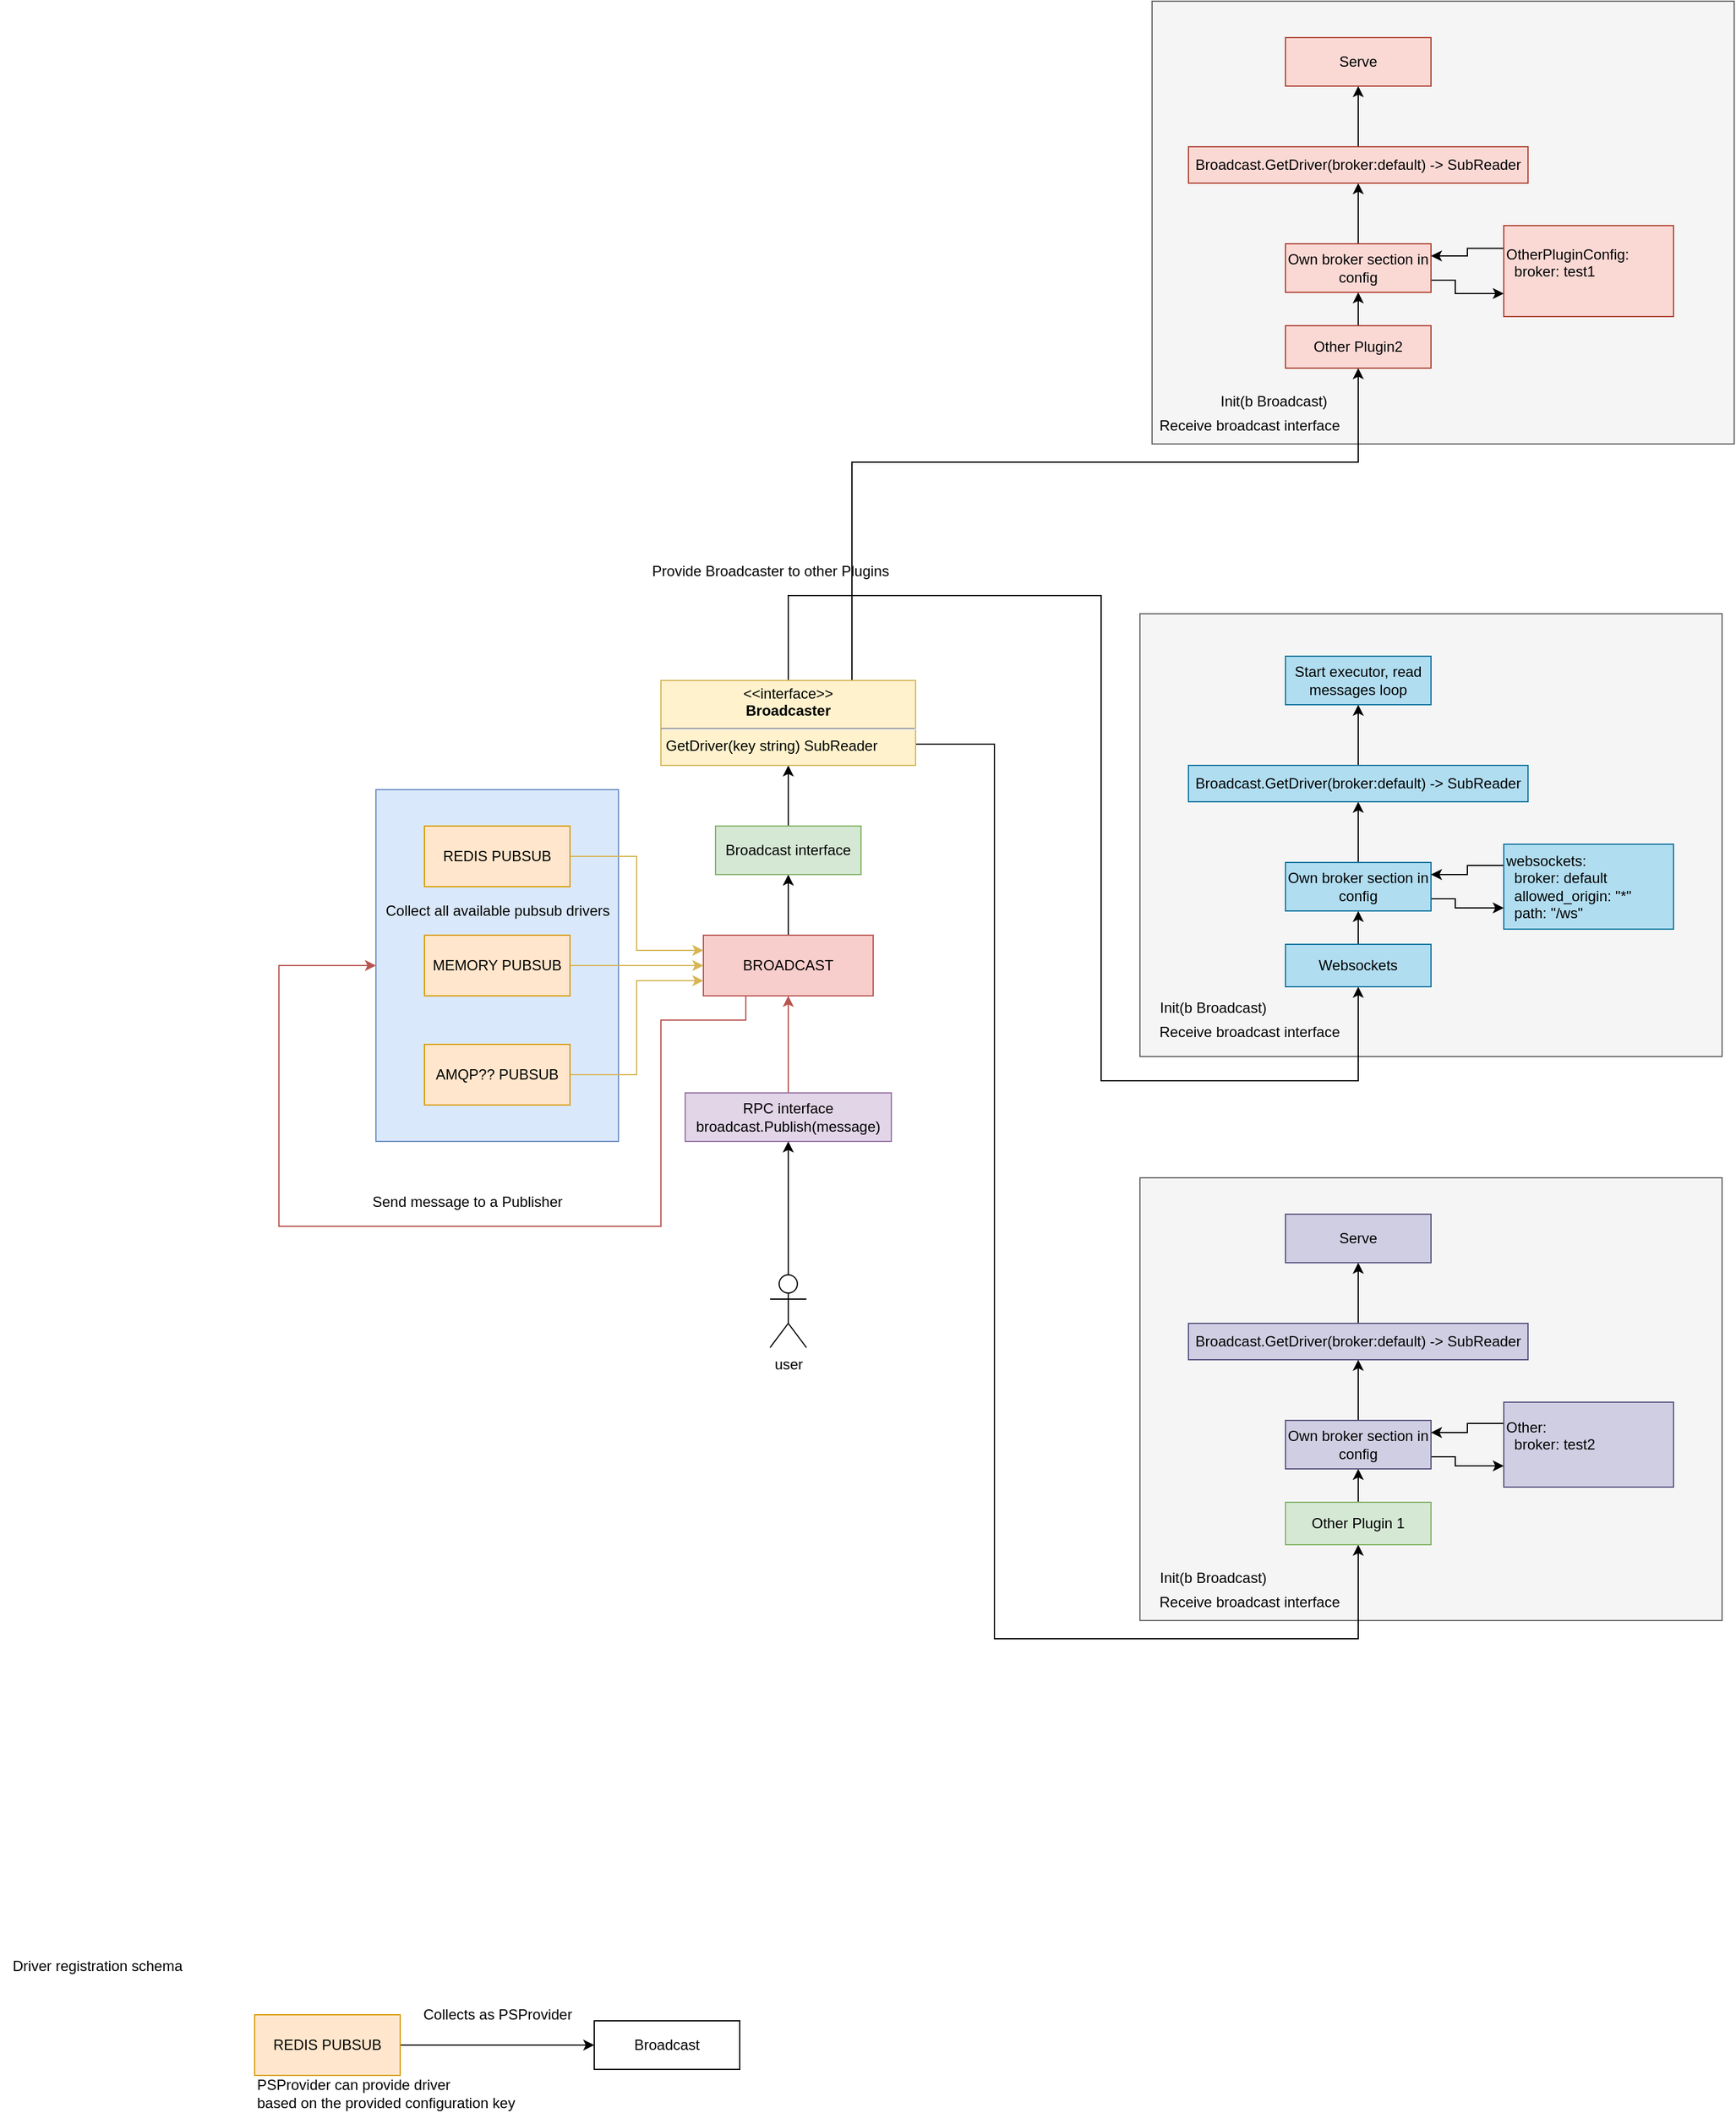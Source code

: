 <mxfile version="14.6.13" type="device"><diagram id="xG4Au6HO45p6fae_AhkE" name="Page-1"><mxGraphModel dx="2062" dy="3215" grid="1" gridSize="10" guides="1" tooltips="1" connect="1" arrows="1" fold="1" page="1" pageScale="1" pageWidth="2000" pageHeight="2000" math="0" shadow="0"><root><mxCell id="0"/><mxCell id="1" parent="0"/><mxCell id="C466IBGn-7X3-SnvhXoG-64" value="" style="rounded=0;whiteSpace=wrap;html=1;fillColor=#dae8fc;strokeColor=#6c8ebf;" parent="1" vertex="1"><mxGeometry x="380" y="450" width="200" height="290" as="geometry"/></mxCell><mxCell id="C466IBGn-7X3-SnvhXoG-56" value="" style="rounded=0;whiteSpace=wrap;html=1;fillColor=#f5f5f5;strokeColor=#666666;fontColor=#333333;" parent="1" vertex="1"><mxGeometry x="1010" y="770" width="480" height="365" as="geometry"/></mxCell><mxCell id="C466IBGn-7X3-SnvhXoG-55" value="" style="rounded=0;whiteSpace=wrap;html=1;fillColor=#f5f5f5;strokeColor=#666666;fontColor=#333333;" parent="1" vertex="1"><mxGeometry x="1020" y="-200" width="480" height="365" as="geometry"/></mxCell><mxCell id="C466IBGn-7X3-SnvhXoG-54" value="" style="rounded=0;whiteSpace=wrap;html=1;fillColor=#f5f5f5;strokeColor=#666666;fontColor=#333333;" parent="1" vertex="1"><mxGeometry x="1010" y="305" width="480" height="365" as="geometry"/></mxCell><mxCell id="C466IBGn-7X3-SnvhXoG-9" style="edgeStyle=orthogonalEdgeStyle;rounded=0;orthogonalLoop=1;jettySize=auto;html=1;exitX=0.5;exitY=0;exitDx=0;exitDy=0;entryX=0.5;entryY=1;entryDx=0;entryDy=0;" parent="1" source="C466IBGn-7X3-SnvhXoG-1" target="C466IBGn-7X3-SnvhXoG-10" edge="1"><mxGeometry relative="1" as="geometry"><mxPoint x="720.143" y="500" as="targetPoint"/></mxGeometry></mxCell><mxCell id="C466IBGn-7X3-SnvhXoG-65" style="edgeStyle=orthogonalEdgeStyle;rounded=0;orthogonalLoop=1;jettySize=auto;html=1;exitX=0.25;exitY=1;exitDx=0;exitDy=0;entryX=0;entryY=0.5;entryDx=0;entryDy=0;fillColor=#f8cecc;strokeColor=#b85450;" parent="1" source="C466IBGn-7X3-SnvhXoG-1" target="C466IBGn-7X3-SnvhXoG-64" edge="1"><mxGeometry relative="1" as="geometry"><Array as="points"><mxPoint x="685" y="640"/><mxPoint x="615" y="640"/><mxPoint x="615" y="810"/><mxPoint x="300" y="810"/><mxPoint x="300" y="595"/></Array></mxGeometry></mxCell><mxCell id="C466IBGn-7X3-SnvhXoG-1" value="BROADCAST" style="rounded=0;whiteSpace=wrap;html=1;fillColor=#f8cecc;strokeColor=#b85450;" parent="1" vertex="1"><mxGeometry x="650" y="570" width="140" height="50" as="geometry"/></mxCell><mxCell id="C466IBGn-7X3-SnvhXoG-4" style="edgeStyle=orthogonalEdgeStyle;rounded=0;orthogonalLoop=1;jettySize=auto;html=1;exitX=1;exitY=0.5;exitDx=0;exitDy=0;entryX=0;entryY=0.25;entryDx=0;entryDy=0;fillColor=#fff2cc;strokeColor=#d6b656;" parent="1" source="C466IBGn-7X3-SnvhXoG-2" target="C466IBGn-7X3-SnvhXoG-1" edge="1"><mxGeometry relative="1" as="geometry"/></mxCell><mxCell id="C466IBGn-7X3-SnvhXoG-2" value="REDIS PUBSUB" style="rounded=0;whiteSpace=wrap;html=1;fillColor=#ffe6cc;strokeColor=#d79b00;" parent="1" vertex="1"><mxGeometry x="420" y="480" width="120" height="50" as="geometry"/></mxCell><mxCell id="C466IBGn-7X3-SnvhXoG-5" style="edgeStyle=orthogonalEdgeStyle;rounded=0;orthogonalLoop=1;jettySize=auto;html=1;exitX=1;exitY=0.5;exitDx=0;exitDy=0;entryX=0;entryY=0.5;entryDx=0;entryDy=0;fillColor=#fff2cc;strokeColor=#d6b656;" parent="1" source="C466IBGn-7X3-SnvhXoG-3" target="C466IBGn-7X3-SnvhXoG-1" edge="1"><mxGeometry relative="1" as="geometry"/></mxCell><mxCell id="C466IBGn-7X3-SnvhXoG-3" value="MEMORY PUBSUB" style="rounded=0;whiteSpace=wrap;html=1;fillColor=#ffe6cc;strokeColor=#d79b00;" parent="1" vertex="1"><mxGeometry x="420" y="570" width="120" height="50" as="geometry"/></mxCell><mxCell id="C466IBGn-7X3-SnvhXoG-7" style="edgeStyle=orthogonalEdgeStyle;rounded=0;orthogonalLoop=1;jettySize=auto;html=1;exitX=1;exitY=0.5;exitDx=0;exitDy=0;entryX=0;entryY=0.75;entryDx=0;entryDy=0;fillColor=#fff2cc;strokeColor=#d6b656;" parent="1" source="C466IBGn-7X3-SnvhXoG-6" target="C466IBGn-7X3-SnvhXoG-1" edge="1"><mxGeometry relative="1" as="geometry"/></mxCell><mxCell id="C466IBGn-7X3-SnvhXoG-6" value="AMQP?? PUBSUB" style="rounded=0;whiteSpace=wrap;html=1;fillColor=#ffe6cc;strokeColor=#d79b00;" parent="1" vertex="1"><mxGeometry x="420" y="660" width="120" height="50" as="geometry"/></mxCell><mxCell id="C466IBGn-7X3-SnvhXoG-8" value="Collect all available pubsub drivers" style="text;html=1;align=center;verticalAlign=middle;resizable=0;points=[];autosize=1;strokeColor=none;" parent="1" vertex="1"><mxGeometry x="380" y="540" width="200" height="20" as="geometry"/></mxCell><mxCell id="C466IBGn-7X3-SnvhXoG-13" style="edgeStyle=orthogonalEdgeStyle;rounded=0;orthogonalLoop=1;jettySize=auto;html=1;exitX=0.5;exitY=0;exitDx=0;exitDy=0;entryX=0.5;entryY=1;entryDx=0;entryDy=0;" parent="1" source="C466IBGn-7X3-SnvhXoG-10" target="C466IBGn-7X3-SnvhXoG-11" edge="1"><mxGeometry relative="1" as="geometry"/></mxCell><mxCell id="C466IBGn-7X3-SnvhXoG-10" value="Broadcast interface" style="rounded=0;whiteSpace=wrap;html=1;fillColor=#d5e8d4;strokeColor=#82b366;" parent="1" vertex="1"><mxGeometry x="660" y="480" width="120" height="40" as="geometry"/></mxCell><mxCell id="C466IBGn-7X3-SnvhXoG-16" style="edgeStyle=orthogonalEdgeStyle;rounded=0;orthogonalLoop=1;jettySize=auto;html=1;exitX=0.5;exitY=0;exitDx=0;exitDy=0;entryX=0.5;entryY=1;entryDx=0;entryDy=0;" parent="1" source="C466IBGn-7X3-SnvhXoG-11" target="C466IBGn-7X3-SnvhXoG-15" edge="1"><mxGeometry relative="1" as="geometry"><Array as="points"><mxPoint x="720" y="290"/><mxPoint x="978" y="290"/><mxPoint x="978" y="690"/><mxPoint x="1190" y="690"/></Array></mxGeometry></mxCell><mxCell id="C466IBGn-7X3-SnvhXoG-52" style="edgeStyle=orthogonalEdgeStyle;rounded=0;orthogonalLoop=1;jettySize=auto;html=1;exitX=0.75;exitY=0;exitDx=0;exitDy=0;" parent="1" source="C466IBGn-7X3-SnvhXoG-11" target="C466IBGn-7X3-SnvhXoG-41" edge="1"><mxGeometry relative="1" as="geometry"><Array as="points"><mxPoint x="773" y="180"/><mxPoint x="1190" y="180"/></Array></mxGeometry></mxCell><mxCell id="C466IBGn-7X3-SnvhXoG-53" style="edgeStyle=orthogonalEdgeStyle;rounded=0;orthogonalLoop=1;jettySize=auto;html=1;exitX=1;exitY=0.75;exitDx=0;exitDy=0;entryX=0.5;entryY=1;entryDx=0;entryDy=0;" parent="1" source="C466IBGn-7X3-SnvhXoG-11" target="C466IBGn-7X3-SnvhXoG-29" edge="1"><mxGeometry relative="1" as="geometry"><Array as="points"><mxPoint x="890" y="413"/><mxPoint x="890" y="1150"/><mxPoint x="1190" y="1150"/></Array></mxGeometry></mxCell><mxCell id="C466IBGn-7X3-SnvhXoG-11" value="&lt;p style=&quot;margin: 0px ; margin-top: 4px ; text-align: center&quot;&gt;&amp;lt;&amp;lt;interface&amp;gt;&amp;gt;&lt;br&gt;&lt;b&gt;Broadcaster&lt;/b&gt;&lt;/p&gt;&lt;hr&gt;&lt;p style=&quot;margin: 0px ; margin-top: 4px ; margin-left: 4px ; text-align: left&quot;&gt;GetDriver(key string) SubReader&lt;/p&gt;" style="shape=rect;html=1;overflow=fill;whiteSpace=wrap;fillColor=#fff2cc;strokeColor=#d6b656;" parent="1" vertex="1"><mxGeometry x="615" y="360" width="210" height="70" as="geometry"/></mxCell><mxCell id="C466IBGn-7X3-SnvhXoG-19" style="edgeStyle=orthogonalEdgeStyle;rounded=0;orthogonalLoop=1;jettySize=auto;html=1;exitX=0.5;exitY=0;exitDx=0;exitDy=0;entryX=0.5;entryY=1;entryDx=0;entryDy=0;" parent="1" source="C466IBGn-7X3-SnvhXoG-15" target="C466IBGn-7X3-SnvhXoG-20" edge="1"><mxGeometry relative="1" as="geometry"><mxPoint x="1190" y="550" as="targetPoint"/></mxGeometry></mxCell><mxCell id="C466IBGn-7X3-SnvhXoG-15" value="Websockets" style="rounded=0;whiteSpace=wrap;html=1;fillColor=#b1ddf0;strokeColor=#10739e;" parent="1" vertex="1"><mxGeometry x="1130" y="577.5" width="120" height="35" as="geometry"/></mxCell><mxCell id="C466IBGn-7X3-SnvhXoG-17" value="Init(b Broadcast)" style="text;html=1;align=center;verticalAlign=middle;resizable=0;points=[];autosize=1;strokeColor=none;" parent="1" vertex="1"><mxGeometry x="1020" y="620" width="100" height="20" as="geometry"/></mxCell><mxCell id="C466IBGn-7X3-SnvhXoG-18" value="Receive broadcast interface" style="text;html=1;align=center;verticalAlign=middle;resizable=0;points=[];autosize=1;strokeColor=none;" parent="1" vertex="1"><mxGeometry x="1020" y="640" width="160" height="20" as="geometry"/></mxCell><mxCell id="C466IBGn-7X3-SnvhXoG-21" style="edgeStyle=orthogonalEdgeStyle;rounded=0;orthogonalLoop=1;jettySize=auto;html=1;exitX=1;exitY=0.75;exitDx=0;exitDy=0;entryX=0;entryY=0.75;entryDx=0;entryDy=0;" parent="1" source="C466IBGn-7X3-SnvhXoG-20" target="C466IBGn-7X3-SnvhXoG-22" edge="1"><mxGeometry relative="1" as="geometry"><mxPoint x="1280" y="530.238" as="targetPoint"/><Array as="points"><mxPoint x="1270" y="540"/><mxPoint x="1270" y="548"/></Array></mxGeometry></mxCell><mxCell id="C466IBGn-7X3-SnvhXoG-24" style="edgeStyle=orthogonalEdgeStyle;rounded=0;orthogonalLoop=1;jettySize=auto;html=1;exitX=0.5;exitY=0;exitDx=0;exitDy=0;entryX=0.5;entryY=1;entryDx=0;entryDy=0;" parent="1" source="C466IBGn-7X3-SnvhXoG-20" target="C466IBGn-7X3-SnvhXoG-25" edge="1"><mxGeometry relative="1" as="geometry"><mxPoint x="1190.103" y="490" as="targetPoint"/></mxGeometry></mxCell><mxCell id="C466IBGn-7X3-SnvhXoG-20" value="Own broker section in config" style="rounded=0;whiteSpace=wrap;html=1;fillColor=#b1ddf0;strokeColor=#10739e;" parent="1" vertex="1"><mxGeometry x="1130" y="510" width="120" height="40" as="geometry"/></mxCell><mxCell id="C466IBGn-7X3-SnvhXoG-23" style="edgeStyle=orthogonalEdgeStyle;rounded=0;orthogonalLoop=1;jettySize=auto;html=1;exitX=0;exitY=0.25;exitDx=0;exitDy=0;entryX=1;entryY=0.25;entryDx=0;entryDy=0;" parent="1" source="C466IBGn-7X3-SnvhXoG-22" target="C466IBGn-7X3-SnvhXoG-20" edge="1"><mxGeometry relative="1" as="geometry"/></mxCell><mxCell id="C466IBGn-7X3-SnvhXoG-22" value="&lt;div&gt;websockets:&lt;/div&gt;&lt;div&gt;&amp;nbsp; broker: default&lt;/div&gt;&lt;div&gt;&amp;nbsp; allowed_origin: &quot;*&quot;&lt;/div&gt;&lt;div&gt;&amp;nbsp; path: &quot;/ws&quot;&lt;/div&gt;" style="rounded=0;whiteSpace=wrap;html=1;align=left;fillColor=#b1ddf0;strokeColor=#10739e;" parent="1" vertex="1"><mxGeometry x="1310" y="495" width="140" height="70" as="geometry"/></mxCell><mxCell id="C466IBGn-7X3-SnvhXoG-26" style="edgeStyle=orthogonalEdgeStyle;rounded=0;orthogonalLoop=1;jettySize=auto;html=1;exitX=0.5;exitY=0;exitDx=0;exitDy=0;entryX=0.5;entryY=1;entryDx=0;entryDy=0;" parent="1" source="C466IBGn-7X3-SnvhXoG-25" target="C466IBGn-7X3-SnvhXoG-27" edge="1"><mxGeometry relative="1" as="geometry"><mxPoint x="1189.857" y="390" as="targetPoint"/></mxGeometry></mxCell><mxCell id="C466IBGn-7X3-SnvhXoG-25" value="Broadcast.GetDriver(broker:default) -&amp;gt; SubReader" style="rounded=0;whiteSpace=wrap;html=1;fillColor=#b1ddf0;strokeColor=#10739e;" parent="1" vertex="1"><mxGeometry x="1050" y="430" width="280" height="30" as="geometry"/></mxCell><mxCell id="C466IBGn-7X3-SnvhXoG-27" value="Start executor, read messages loop" style="rounded=0;whiteSpace=wrap;html=1;fillColor=#b1ddf0;strokeColor=#10739e;" parent="1" vertex="1"><mxGeometry x="1130" y="340" width="120" height="40" as="geometry"/></mxCell><mxCell id="C466IBGn-7X3-SnvhXoG-28" style="edgeStyle=orthogonalEdgeStyle;rounded=0;orthogonalLoop=1;jettySize=auto;html=1;exitX=0.5;exitY=0;exitDx=0;exitDy=0;entryX=0.5;entryY=1;entryDx=0;entryDy=0;" parent="1" source="C466IBGn-7X3-SnvhXoG-29" target="C466IBGn-7X3-SnvhXoG-34" edge="1"><mxGeometry relative="1" as="geometry"><mxPoint x="1190" y="1010" as="targetPoint"/></mxGeometry></mxCell><mxCell id="C466IBGn-7X3-SnvhXoG-29" value="Other Plugin 1" style="rounded=0;whiteSpace=wrap;html=1;fillColor=#d5e8d4;strokeColor=#82b366;" parent="1" vertex="1"><mxGeometry x="1130" y="1037.5" width="120" height="35" as="geometry"/></mxCell><mxCell id="C466IBGn-7X3-SnvhXoG-30" value="Init(b Broadcast)" style="text;html=1;align=center;verticalAlign=middle;resizable=0;points=[];autosize=1;strokeColor=none;" parent="1" vertex="1"><mxGeometry x="1020" y="1090" width="100" height="20" as="geometry"/></mxCell><mxCell id="C466IBGn-7X3-SnvhXoG-31" value="Receive broadcast interface" style="text;html=1;align=center;verticalAlign=middle;resizable=0;points=[];autosize=1;strokeColor=none;" parent="1" vertex="1"><mxGeometry x="1020" y="1110" width="160" height="20" as="geometry"/></mxCell><mxCell id="C466IBGn-7X3-SnvhXoG-32" style="edgeStyle=orthogonalEdgeStyle;rounded=0;orthogonalLoop=1;jettySize=auto;html=1;exitX=1;exitY=0.75;exitDx=0;exitDy=0;entryX=0;entryY=0.75;entryDx=0;entryDy=0;" parent="1" source="C466IBGn-7X3-SnvhXoG-34" target="C466IBGn-7X3-SnvhXoG-36" edge="1"><mxGeometry relative="1" as="geometry"><mxPoint x="1280" y="990.238" as="targetPoint"/><Array as="points"><mxPoint x="1270" y="1000"/><mxPoint x="1270" y="1008"/></Array></mxGeometry></mxCell><mxCell id="C466IBGn-7X3-SnvhXoG-33" style="edgeStyle=orthogonalEdgeStyle;rounded=0;orthogonalLoop=1;jettySize=auto;html=1;exitX=0.5;exitY=0;exitDx=0;exitDy=0;entryX=0.5;entryY=1;entryDx=0;entryDy=0;" parent="1" source="C466IBGn-7X3-SnvhXoG-34" target="C466IBGn-7X3-SnvhXoG-38" edge="1"><mxGeometry relative="1" as="geometry"><mxPoint x="1190.103" y="950" as="targetPoint"/></mxGeometry></mxCell><mxCell id="C466IBGn-7X3-SnvhXoG-34" value="Own broker section in config" style="rounded=0;whiteSpace=wrap;html=1;fillColor=#d0cee2;strokeColor=#56517e;" parent="1" vertex="1"><mxGeometry x="1130" y="970" width="120" height="40" as="geometry"/></mxCell><mxCell id="C466IBGn-7X3-SnvhXoG-35" style="edgeStyle=orthogonalEdgeStyle;rounded=0;orthogonalLoop=1;jettySize=auto;html=1;exitX=0;exitY=0.25;exitDx=0;exitDy=0;entryX=1;entryY=0.25;entryDx=0;entryDy=0;" parent="1" source="C466IBGn-7X3-SnvhXoG-36" target="C466IBGn-7X3-SnvhXoG-34" edge="1"><mxGeometry relative="1" as="geometry"/></mxCell><mxCell id="C466IBGn-7X3-SnvhXoG-36" value="&lt;div&gt;Other:&lt;/div&gt;&lt;div&gt;&amp;nbsp; broker: test2&lt;/div&gt;&lt;div&gt;&amp;nbsp;&lt;br&gt;&lt;/div&gt;" style="rounded=0;whiteSpace=wrap;html=1;align=left;fillColor=#d0cee2;strokeColor=#56517e;" parent="1" vertex="1"><mxGeometry x="1310" y="955" width="140" height="70" as="geometry"/></mxCell><mxCell id="C466IBGn-7X3-SnvhXoG-37" style="edgeStyle=orthogonalEdgeStyle;rounded=0;orthogonalLoop=1;jettySize=auto;html=1;exitX=0.5;exitY=0;exitDx=0;exitDy=0;entryX=0.5;entryY=1;entryDx=0;entryDy=0;" parent="1" source="C466IBGn-7X3-SnvhXoG-38" target="C466IBGn-7X3-SnvhXoG-39" edge="1"><mxGeometry relative="1" as="geometry"><mxPoint x="1189.857" y="850" as="targetPoint"/></mxGeometry></mxCell><mxCell id="C466IBGn-7X3-SnvhXoG-38" value="Broadcast.GetDriver(broker:default) -&amp;gt; SubReader" style="rounded=0;whiteSpace=wrap;html=1;fillColor=#d0cee2;strokeColor=#56517e;" parent="1" vertex="1"><mxGeometry x="1050" y="890" width="280" height="30" as="geometry"/></mxCell><mxCell id="C466IBGn-7X3-SnvhXoG-39" value="Serve" style="rounded=0;whiteSpace=wrap;html=1;fillColor=#d0cee2;strokeColor=#56517e;" parent="1" vertex="1"><mxGeometry x="1130" y="800" width="120" height="40" as="geometry"/></mxCell><mxCell id="C466IBGn-7X3-SnvhXoG-40" style="edgeStyle=orthogonalEdgeStyle;rounded=0;orthogonalLoop=1;jettySize=auto;html=1;exitX=0.5;exitY=0;exitDx=0;exitDy=0;entryX=0.5;entryY=1;entryDx=0;entryDy=0;" parent="1" source="C466IBGn-7X3-SnvhXoG-41" target="C466IBGn-7X3-SnvhXoG-46" edge="1"><mxGeometry relative="1" as="geometry"><mxPoint x="1190" y="40" as="targetPoint"/></mxGeometry></mxCell><mxCell id="C466IBGn-7X3-SnvhXoG-41" value="Other Plugin2" style="rounded=0;whiteSpace=wrap;html=1;fillColor=#fad9d5;strokeColor=#ae4132;" parent="1" vertex="1"><mxGeometry x="1130" y="67.5" width="120" height="35" as="geometry"/></mxCell><mxCell id="C466IBGn-7X3-SnvhXoG-42" value="Init(b Broadcast)" style="text;html=1;align=center;verticalAlign=middle;resizable=0;points=[];autosize=1;strokeColor=none;" parent="1" vertex="1"><mxGeometry x="1070" y="120" width="100" height="20" as="geometry"/></mxCell><mxCell id="C466IBGn-7X3-SnvhXoG-43" value="Receive broadcast interface" style="text;html=1;align=center;verticalAlign=middle;resizable=0;points=[];autosize=1;strokeColor=none;" parent="1" vertex="1"><mxGeometry x="1020" y="140" width="160" height="20" as="geometry"/></mxCell><mxCell id="C466IBGn-7X3-SnvhXoG-44" style="edgeStyle=orthogonalEdgeStyle;rounded=0;orthogonalLoop=1;jettySize=auto;html=1;exitX=1;exitY=0.75;exitDx=0;exitDy=0;entryX=0;entryY=0.75;entryDx=0;entryDy=0;" parent="1" source="C466IBGn-7X3-SnvhXoG-46" target="C466IBGn-7X3-SnvhXoG-48" edge="1"><mxGeometry relative="1" as="geometry"><mxPoint x="1280" y="20.238" as="targetPoint"/><Array as="points"><mxPoint x="1270" y="30"/><mxPoint x="1270" y="41"/><mxPoint x="1310" y="41"/></Array></mxGeometry></mxCell><mxCell id="C466IBGn-7X3-SnvhXoG-45" style="edgeStyle=orthogonalEdgeStyle;rounded=0;orthogonalLoop=1;jettySize=auto;html=1;exitX=0.5;exitY=0;exitDx=0;exitDy=0;entryX=0.5;entryY=1;entryDx=0;entryDy=0;" parent="1" source="C466IBGn-7X3-SnvhXoG-46" target="C466IBGn-7X3-SnvhXoG-50" edge="1"><mxGeometry relative="1" as="geometry"><mxPoint x="1190.103" y="-20" as="targetPoint"/></mxGeometry></mxCell><mxCell id="C466IBGn-7X3-SnvhXoG-46" value="Own broker section in config" style="rounded=0;whiteSpace=wrap;html=1;fillColor=#fad9d5;strokeColor=#ae4132;" parent="1" vertex="1"><mxGeometry x="1130" width="120" height="40" as="geometry"/></mxCell><mxCell id="C466IBGn-7X3-SnvhXoG-47" style="edgeStyle=orthogonalEdgeStyle;rounded=0;orthogonalLoop=1;jettySize=auto;html=1;exitX=0;exitY=0.25;exitDx=0;exitDy=0;entryX=1;entryY=0.25;entryDx=0;entryDy=0;" parent="1" source="C466IBGn-7X3-SnvhXoG-48" target="C466IBGn-7X3-SnvhXoG-46" edge="1"><mxGeometry relative="1" as="geometry"/></mxCell><mxCell id="C466IBGn-7X3-SnvhXoG-48" value="&lt;div&gt;OtherPluginConfig:&lt;/div&gt;&lt;div&gt;&amp;nbsp; broker: test1&lt;/div&gt;&lt;div&gt;&lt;br&gt;&lt;/div&gt;" style="rounded=0;whiteSpace=wrap;html=1;align=left;fillColor=#fad9d5;strokeColor=#ae4132;" parent="1" vertex="1"><mxGeometry x="1310" y="-15" width="140" height="75" as="geometry"/></mxCell><mxCell id="C466IBGn-7X3-SnvhXoG-49" style="edgeStyle=orthogonalEdgeStyle;rounded=0;orthogonalLoop=1;jettySize=auto;html=1;exitX=0.5;exitY=0;exitDx=0;exitDy=0;entryX=0.5;entryY=1;entryDx=0;entryDy=0;" parent="1" source="C466IBGn-7X3-SnvhXoG-50" target="C466IBGn-7X3-SnvhXoG-51" edge="1"><mxGeometry relative="1" as="geometry"><mxPoint x="1189.857" y="-120" as="targetPoint"/></mxGeometry></mxCell><mxCell id="C466IBGn-7X3-SnvhXoG-50" value="Broadcast.GetDriver(broker:default) -&amp;gt; SubReader" style="rounded=0;whiteSpace=wrap;html=1;fillColor=#fad9d5;strokeColor=#ae4132;" parent="1" vertex="1"><mxGeometry x="1050" y="-80" width="280" height="30" as="geometry"/></mxCell><mxCell id="C466IBGn-7X3-SnvhXoG-51" value="Serve" style="rounded=0;whiteSpace=wrap;html=1;fillColor=#fad9d5;strokeColor=#ae4132;" parent="1" vertex="1"><mxGeometry x="1130" y="-170" width="120" height="40" as="geometry"/></mxCell><mxCell id="C466IBGn-7X3-SnvhXoG-63" style="edgeStyle=orthogonalEdgeStyle;rounded=0;orthogonalLoop=1;jettySize=auto;html=1;exitX=0.5;exitY=0;exitDx=0;exitDy=0;entryX=0.5;entryY=1;entryDx=0;entryDy=0;fillColor=#f8cecc;strokeColor=#b85450;" parent="1" source="C466IBGn-7X3-SnvhXoG-57" target="C466IBGn-7X3-SnvhXoG-1" edge="1"><mxGeometry relative="1" as="geometry"/></mxCell><mxCell id="C466IBGn-7X3-SnvhXoG-57" value="RPC interface&lt;br&gt;&lt;span&gt;broadcast.Publish(message)&lt;/span&gt;" style="rounded=0;whiteSpace=wrap;html=1;fillColor=#e1d5e7;strokeColor=#9673a6;" parent="1" vertex="1"><mxGeometry x="635" y="700" width="170" height="40" as="geometry"/></mxCell><mxCell id="C466IBGn-7X3-SnvhXoG-61" style="edgeStyle=orthogonalEdgeStyle;rounded=0;orthogonalLoop=1;jettySize=auto;html=1;exitX=0.5;exitY=0;exitDx=0;exitDy=0;exitPerimeter=0;entryX=0.5;entryY=1;entryDx=0;entryDy=0;" parent="1" source="C466IBGn-7X3-SnvhXoG-58" target="C466IBGn-7X3-SnvhXoG-57" edge="1"><mxGeometry relative="1" as="geometry"/></mxCell><mxCell id="C466IBGn-7X3-SnvhXoG-58" value="user" style="shape=umlActor;verticalLabelPosition=bottom;verticalAlign=top;html=1;outlineConnect=0;" parent="1" vertex="1"><mxGeometry x="705" y="850" width="30" height="60" as="geometry"/></mxCell><mxCell id="C466IBGn-7X3-SnvhXoG-66" value="Send message to a Publisher" style="text;html=1;align=center;verticalAlign=middle;resizable=0;points=[];autosize=1;strokeColor=none;" parent="1" vertex="1"><mxGeometry x="370" y="780" width="170" height="20" as="geometry"/></mxCell><mxCell id="C466IBGn-7X3-SnvhXoG-67" value="Provide Broadcaster to other Plugins" style="text;html=1;align=center;verticalAlign=middle;resizable=0;points=[];autosize=1;strokeColor=none;" parent="1" vertex="1"><mxGeometry x="600" y="260" width="210" height="20" as="geometry"/></mxCell><mxCell id="B7PNWTB1qCRmgC6XoHSU-1" value="Broadcast" style="rounded=0;whiteSpace=wrap;html=1;" vertex="1" parent="1"><mxGeometry x="560" y="1465" width="120" height="40" as="geometry"/></mxCell><mxCell id="B7PNWTB1qCRmgC6XoHSU-2" value="Driver registration schema" style="text;html=1;align=center;verticalAlign=middle;resizable=0;points=[];autosize=1;strokeColor=none;" vertex="1" parent="1"><mxGeometry x="70" y="1410" width="160" height="20" as="geometry"/></mxCell><mxCell id="B7PNWTB1qCRmgC6XoHSU-4" style="edgeStyle=orthogonalEdgeStyle;rounded=0;orthogonalLoop=1;jettySize=auto;html=1;exitX=1;exitY=0.5;exitDx=0;exitDy=0;entryX=0;entryY=0.5;entryDx=0;entryDy=0;" edge="1" parent="1" source="B7PNWTB1qCRmgC6XoHSU-3" target="B7PNWTB1qCRmgC6XoHSU-1"><mxGeometry relative="1" as="geometry"/></mxCell><mxCell id="B7PNWTB1qCRmgC6XoHSU-3" value="REDIS PUBSUB" style="rounded=0;whiteSpace=wrap;html=1;fillColor=#ffe6cc;strokeColor=#d79b00;" vertex="1" parent="1"><mxGeometry x="280" y="1460" width="120" height="50" as="geometry"/></mxCell><mxCell id="B7PNWTB1qCRmgC6XoHSU-5" value="Collects as PSProvider" style="text;html=1;align=center;verticalAlign=middle;resizable=0;points=[];autosize=1;strokeColor=none;" vertex="1" parent="1"><mxGeometry x="410" y="1450" width="140" height="20" as="geometry"/></mxCell><mxCell id="B7PNWTB1qCRmgC6XoHSU-6" value="PSProvider can provide driver &lt;br&gt;based on the provided configuration key" style="text;html=1;align=left;verticalAlign=middle;resizable=0;points=[];autosize=1;strokeColor=none;" vertex="1" parent="1"><mxGeometry x="280" y="1510" width="230" height="30" as="geometry"/></mxCell></root></mxGraphModel></diagram></mxfile>